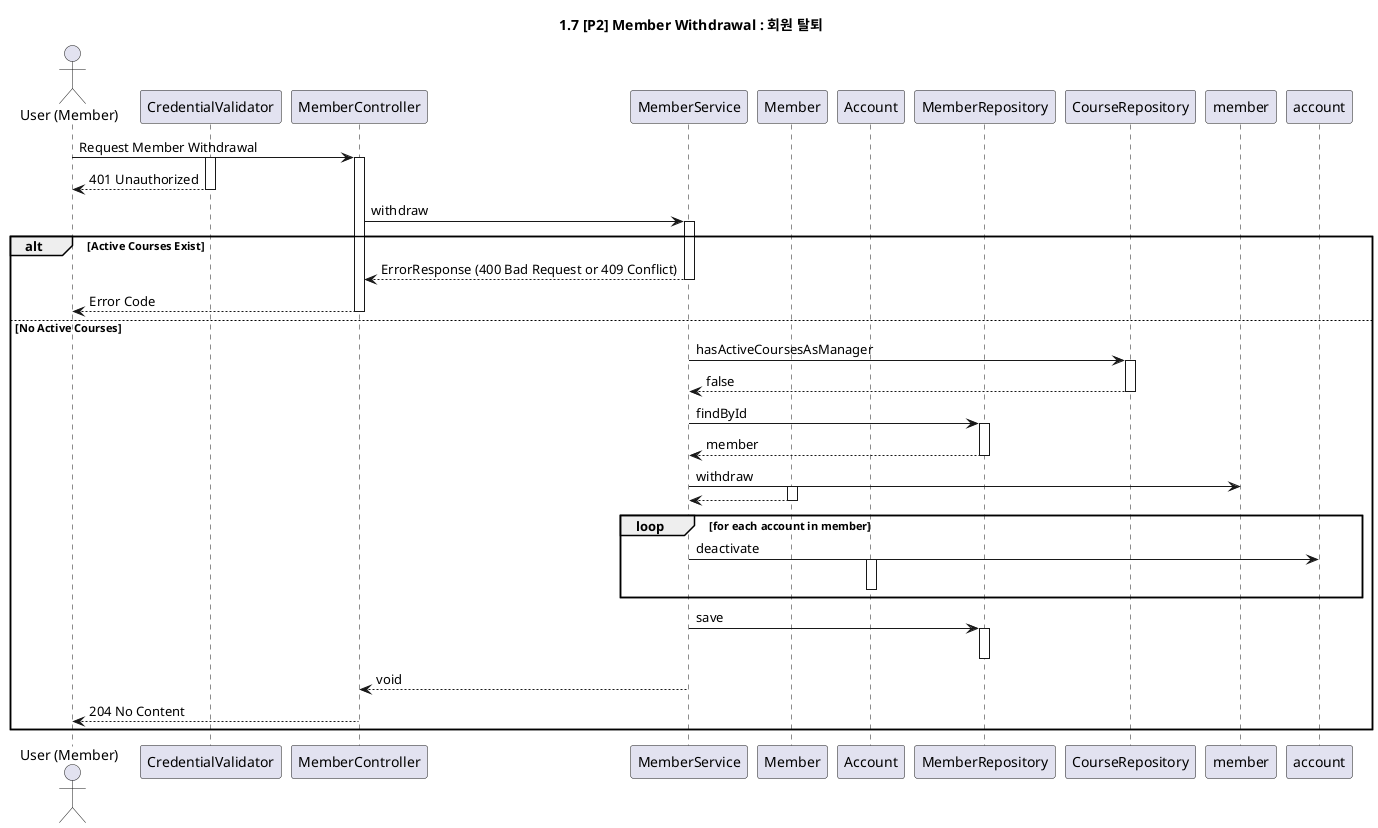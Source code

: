 @startuml

title 1.7 [P2] Member Withdrawal : 회원 탈퇴

actor "User (Member)" as User
participant "CredentialValidator" as Validator
participant "MemberController" as Controller
participant "MemberService" as AppService
participant "Member" as MemberDomain
participant "Account" as AccountDomain
participant "MemberRepository" as MemberRepo
participant "CourseRepository" as CourseRepo

User -> Controller: Request Member Withdrawal
activate Validator
activate Controller
Validator --> User: 401 Unauthorized
deactivate Validator

Controller -> AppService: withdraw
activate AppService
alt Active Courses Exist
    AppService --> Controller: ErrorResponse (400 Bad Request or 409 Conflict)
    deactivate AppService
    Controller --> User: Error Code
    deactivate Controller
else No Active Courses

AppService -> CourseRepo: hasActiveCoursesAsManager
activate CourseRepo
CourseRepo --> AppService: false
deactivate CourseRepo

AppService -> MemberRepo: findById
activate MemberRepo
MemberRepo --> AppService: member
deactivate MemberRepo

AppService -> member: withdraw
activate MemberDomain
MemberDomain --> AppService
deactivate MemberDomain

loop for each account in member
    AppService -> account: deactivate
    activate AccountDomain
    deactivate AccountDomain
end

AppService -> MemberRepo: save
activate MemberRepo
deactivate MemberRepo

AppService --> Controller: void
deactivate AppService

Controller --> User: 204 No Content
deactivate Controller
end

@enduml